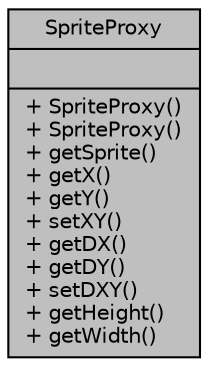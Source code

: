 digraph "SpriteProxy"
{
 // LATEX_PDF_SIZE
  edge [fontname="Helvetica",fontsize="10",labelfontname="Helvetica",labelfontsize="10"];
  node [fontname="Helvetica",fontsize="10",shape=record];
  Node1 [label="{SpriteProxy\n||+ SpriteProxy()\l+ SpriteProxy()\l+ getSprite()\l+ getX()\l+ getY()\l+ setXY()\l+ getDX()\l+ getDY()\l+ setDXY()\l+ getHeight()\l+ getWidth()\l}",height=0.2,width=0.4,color="black", fillcolor="grey75", style="filled", fontcolor="black",tooltip=" "];
}
